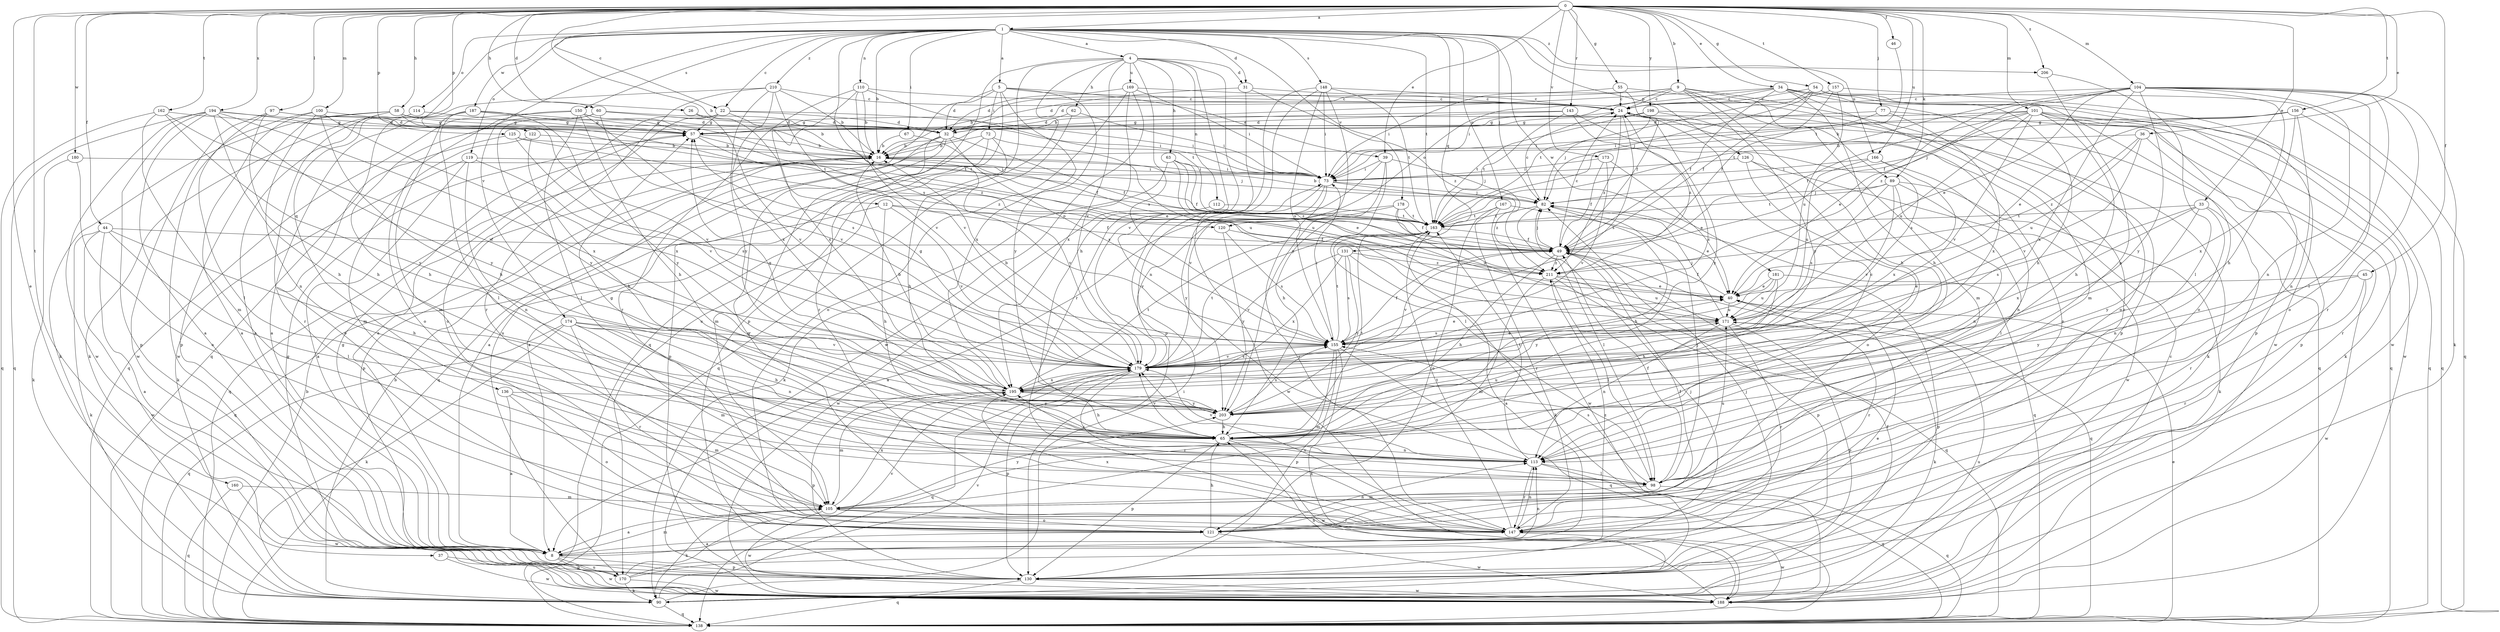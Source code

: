 strict digraph  {
0;
1;
4;
5;
8;
9;
12;
16;
22;
24;
26;
31;
32;
33;
34;
36;
37;
39;
40;
44;
45;
46;
49;
54;
55;
57;
58;
60;
62;
63;
65;
67;
72;
73;
77;
82;
89;
90;
97;
98;
100;
101;
104;
105;
110;
112;
113;
114;
119;
120;
121;
122;
125;
126;
130;
131;
136;
138;
143;
147;
148;
150;
155;
156;
157;
160;
162;
163;
166;
167;
169;
170;
171;
173;
174;
178;
179;
180;
181;
187;
188;
194;
195;
198;
203;
206;
210;
211;
0 -> 1  [label=a];
0 -> 9  [label=b];
0 -> 12  [label=b];
0 -> 22  [label=c];
0 -> 26  [label=d];
0 -> 33  [label=e];
0 -> 34  [label=e];
0 -> 36  [label=e];
0 -> 37  [label=e];
0 -> 39  [label=e];
0 -> 44  [label=f];
0 -> 45  [label=f];
0 -> 46  [label=f];
0 -> 54  [label=g];
0 -> 55  [label=g];
0 -> 58  [label=h];
0 -> 60  [label=h];
0 -> 77  [label=j];
0 -> 89  [label=k];
0 -> 97  [label=l];
0 -> 100  [label=m];
0 -> 101  [label=m];
0 -> 104  [label=m];
0 -> 122  [label=p];
0 -> 125  [label=p];
0 -> 143  [label=r];
0 -> 156  [label=t];
0 -> 157  [label=t];
0 -> 160  [label=t];
0 -> 162  [label=t];
0 -> 166  [label=u];
0 -> 173  [label=v];
0 -> 180  [label=w];
0 -> 194  [label=x];
0 -> 198  [label=y];
0 -> 206  [label=z];
1 -> 4  [label=a];
1 -> 5  [label=a];
1 -> 16  [label=b];
1 -> 22  [label=c];
1 -> 31  [label=d];
1 -> 67  [label=i];
1 -> 82  [label=j];
1 -> 110  [label=n];
1 -> 114  [label=o];
1 -> 119  [label=o];
1 -> 126  [label=p];
1 -> 131  [label=q];
1 -> 136  [label=q];
1 -> 148  [label=s];
1 -> 150  [label=s];
1 -> 155  [label=s];
1 -> 163  [label=t];
1 -> 166  [label=u];
1 -> 167  [label=u];
1 -> 174  [label=v];
1 -> 178  [label=v];
1 -> 181  [label=w];
1 -> 187  [label=w];
1 -> 206  [label=z];
1 -> 210  [label=z];
4 -> 31  [label=d];
4 -> 62  [label=h];
4 -> 63  [label=h];
4 -> 65  [label=h];
4 -> 112  [label=n];
4 -> 130  [label=p];
4 -> 138  [label=q];
4 -> 147  [label=r];
4 -> 155  [label=s];
4 -> 169  [label=u];
4 -> 170  [label=u];
4 -> 179  [label=v];
5 -> 24  [label=c];
5 -> 32  [label=d];
5 -> 39  [label=e];
5 -> 72  [label=i];
5 -> 147  [label=r];
5 -> 170  [label=u];
5 -> 195  [label=x];
5 -> 203  [label=y];
8 -> 57  [label=g];
8 -> 105  [label=m];
8 -> 113  [label=n];
8 -> 130  [label=p];
8 -> 170  [label=u];
8 -> 188  [label=w];
8 -> 211  [label=z];
9 -> 16  [label=b];
9 -> 24  [label=c];
9 -> 65  [label=h];
9 -> 73  [label=i];
9 -> 89  [label=k];
9 -> 105  [label=m];
9 -> 120  [label=o];
9 -> 130  [label=p];
9 -> 203  [label=y];
12 -> 49  [label=f];
12 -> 65  [label=h];
12 -> 120  [label=o];
12 -> 138  [label=q];
12 -> 179  [label=v];
16 -> 73  [label=i];
16 -> 82  [label=j];
16 -> 130  [label=p];
16 -> 138  [label=q];
16 -> 179  [label=v];
22 -> 8  [label=a];
22 -> 16  [label=b];
22 -> 32  [label=d];
22 -> 57  [label=g];
22 -> 73  [label=i];
22 -> 121  [label=o];
24 -> 57  [label=g];
24 -> 138  [label=q];
24 -> 155  [label=s];
24 -> 203  [label=y];
24 -> 211  [label=z];
26 -> 32  [label=d];
26 -> 179  [label=v];
31 -> 24  [label=c];
31 -> 32  [label=d];
31 -> 113  [label=n];
31 -> 211  [label=z];
32 -> 8  [label=a];
32 -> 16  [label=b];
32 -> 49  [label=f];
32 -> 105  [label=m];
32 -> 138  [label=q];
32 -> 147  [label=r];
32 -> 155  [label=s];
33 -> 113  [label=n];
33 -> 147  [label=r];
33 -> 155  [label=s];
33 -> 163  [label=t];
33 -> 195  [label=x];
33 -> 203  [label=y];
34 -> 16  [label=b];
34 -> 24  [label=c];
34 -> 49  [label=f];
34 -> 65  [label=h];
34 -> 73  [label=i];
34 -> 105  [label=m];
34 -> 121  [label=o];
34 -> 130  [label=p];
34 -> 138  [label=q];
36 -> 16  [label=b];
36 -> 147  [label=r];
36 -> 171  [label=u];
36 -> 179  [label=v];
36 -> 211  [label=z];
37 -> 130  [label=p];
37 -> 188  [label=w];
39 -> 65  [label=h];
39 -> 73  [label=i];
39 -> 82  [label=j];
39 -> 98  [label=l];
39 -> 179  [label=v];
40 -> 49  [label=f];
40 -> 147  [label=r];
40 -> 171  [label=u];
44 -> 8  [label=a];
44 -> 49  [label=f];
44 -> 65  [label=h];
44 -> 90  [label=k];
44 -> 98  [label=l];
44 -> 188  [label=w];
45 -> 40  [label=e];
45 -> 147  [label=r];
45 -> 188  [label=w];
45 -> 203  [label=y];
46 -> 163  [label=t];
49 -> 24  [label=c];
49 -> 65  [label=h];
49 -> 82  [label=j];
49 -> 130  [label=p];
49 -> 138  [label=q];
49 -> 179  [label=v];
49 -> 211  [label=z];
54 -> 24  [label=c];
54 -> 49  [label=f];
54 -> 65  [label=h];
54 -> 82  [label=j];
54 -> 121  [label=o];
54 -> 163  [label=t];
54 -> 188  [label=w];
55 -> 24  [label=c];
55 -> 32  [label=d];
55 -> 49  [label=f];
55 -> 147  [label=r];
57 -> 16  [label=b];
57 -> 40  [label=e];
57 -> 171  [label=u];
58 -> 32  [label=d];
58 -> 57  [label=g];
58 -> 90  [label=k];
58 -> 130  [label=p];
58 -> 147  [label=r];
58 -> 179  [label=v];
60 -> 32  [label=d];
60 -> 65  [label=h];
60 -> 73  [label=i];
60 -> 155  [label=s];
60 -> 203  [label=y];
62 -> 32  [label=d];
62 -> 73  [label=i];
62 -> 138  [label=q];
63 -> 40  [label=e];
63 -> 49  [label=f];
63 -> 73  [label=i];
63 -> 90  [label=k];
63 -> 211  [label=z];
65 -> 24  [label=c];
65 -> 113  [label=n];
65 -> 130  [label=p];
65 -> 163  [label=t];
65 -> 171  [label=u];
65 -> 179  [label=v];
65 -> 188  [label=w];
67 -> 16  [label=b];
67 -> 49  [label=f];
72 -> 8  [label=a];
72 -> 16  [label=b];
72 -> 65  [label=h];
72 -> 130  [label=p];
72 -> 171  [label=u];
73 -> 82  [label=j];
73 -> 147  [label=r];
73 -> 188  [label=w];
73 -> 203  [label=y];
73 -> 211  [label=z];
77 -> 32  [label=d];
77 -> 73  [label=i];
77 -> 138  [label=q];
77 -> 195  [label=x];
82 -> 16  [label=b];
82 -> 24  [label=c];
82 -> 65  [label=h];
82 -> 98  [label=l];
82 -> 138  [label=q];
82 -> 163  [label=t];
89 -> 82  [label=j];
89 -> 90  [label=k];
89 -> 98  [label=l];
89 -> 113  [label=n];
89 -> 155  [label=s];
89 -> 163  [label=t];
89 -> 179  [label=v];
90 -> 16  [label=b];
90 -> 49  [label=f];
90 -> 73  [label=i];
90 -> 138  [label=q];
90 -> 179  [label=v];
97 -> 32  [label=d];
97 -> 65  [label=h];
97 -> 98  [label=l];
97 -> 188  [label=w];
97 -> 211  [label=z];
98 -> 49  [label=f];
98 -> 82  [label=j];
98 -> 105  [label=m];
98 -> 138  [label=q];
98 -> 155  [label=s];
98 -> 171  [label=u];
100 -> 8  [label=a];
100 -> 57  [label=g];
100 -> 65  [label=h];
100 -> 113  [label=n];
100 -> 188  [label=w];
100 -> 195  [label=x];
101 -> 40  [label=e];
101 -> 49  [label=f];
101 -> 57  [label=g];
101 -> 65  [label=h];
101 -> 73  [label=i];
101 -> 90  [label=k];
101 -> 130  [label=p];
101 -> 138  [label=q];
101 -> 171  [label=u];
101 -> 179  [label=v];
101 -> 188  [label=w];
104 -> 24  [label=c];
104 -> 40  [label=e];
104 -> 49  [label=f];
104 -> 65  [label=h];
104 -> 90  [label=k];
104 -> 98  [label=l];
104 -> 113  [label=n];
104 -> 121  [label=o];
104 -> 147  [label=r];
104 -> 163  [label=t];
104 -> 195  [label=x];
104 -> 203  [label=y];
104 -> 211  [label=z];
105 -> 8  [label=a];
105 -> 90  [label=k];
105 -> 121  [label=o];
105 -> 147  [label=r];
105 -> 188  [label=w];
105 -> 195  [label=x];
105 -> 203  [label=y];
110 -> 16  [label=b];
110 -> 24  [label=c];
110 -> 147  [label=r];
110 -> 163  [label=t];
110 -> 179  [label=v];
110 -> 195  [label=x];
112 -> 163  [label=t];
112 -> 188  [label=w];
113 -> 57  [label=g];
113 -> 98  [label=l];
113 -> 138  [label=q];
113 -> 147  [label=r];
113 -> 163  [label=t];
113 -> 179  [label=v];
113 -> 195  [label=x];
114 -> 8  [label=a];
114 -> 57  [label=g];
114 -> 90  [label=k];
119 -> 8  [label=a];
119 -> 73  [label=i];
119 -> 90  [label=k];
119 -> 113  [label=n];
119 -> 155  [label=s];
120 -> 49  [label=f];
120 -> 155  [label=s];
120 -> 203  [label=y];
121 -> 8  [label=a];
121 -> 65  [label=h];
121 -> 113  [label=n];
121 -> 188  [label=w];
122 -> 16  [label=b];
122 -> 65  [label=h];
122 -> 105  [label=m];
125 -> 16  [label=b];
125 -> 121  [label=o];
125 -> 179  [label=v];
125 -> 211  [label=z];
126 -> 73  [label=i];
126 -> 113  [label=n];
126 -> 121  [label=o];
126 -> 188  [label=w];
130 -> 82  [label=j];
130 -> 138  [label=q];
130 -> 188  [label=w];
131 -> 8  [label=a];
131 -> 155  [label=s];
131 -> 179  [label=v];
131 -> 195  [label=x];
131 -> 203  [label=y];
131 -> 211  [label=z];
136 -> 8  [label=a];
136 -> 105  [label=m];
136 -> 121  [label=o];
136 -> 203  [label=y];
138 -> 16  [label=b];
138 -> 40  [label=e];
143 -> 32  [label=d];
143 -> 57  [label=g];
143 -> 155  [label=s];
143 -> 163  [label=t];
143 -> 211  [label=z];
147 -> 49  [label=f];
147 -> 113  [label=n];
147 -> 163  [label=t];
147 -> 179  [label=v];
147 -> 188  [label=w];
147 -> 195  [label=x];
148 -> 24  [label=c];
148 -> 73  [label=i];
148 -> 130  [label=p];
148 -> 155  [label=s];
148 -> 163  [label=t];
148 -> 179  [label=v];
148 -> 203  [label=y];
150 -> 57  [label=g];
150 -> 65  [label=h];
150 -> 98  [label=l];
150 -> 121  [label=o];
150 -> 138  [label=q];
150 -> 163  [label=t];
150 -> 179  [label=v];
155 -> 40  [label=e];
155 -> 49  [label=f];
155 -> 73  [label=i];
155 -> 90  [label=k];
155 -> 105  [label=m];
155 -> 130  [label=p];
155 -> 138  [label=q];
155 -> 163  [label=t];
155 -> 179  [label=v];
156 -> 40  [label=e];
156 -> 57  [label=g];
156 -> 82  [label=j];
156 -> 113  [label=n];
156 -> 138  [label=q];
156 -> 195  [label=x];
157 -> 24  [label=c];
157 -> 49  [label=f];
157 -> 171  [label=u];
157 -> 188  [label=w];
160 -> 105  [label=m];
160 -> 138  [label=q];
160 -> 188  [label=w];
162 -> 57  [label=g];
162 -> 105  [label=m];
162 -> 138  [label=q];
162 -> 179  [label=v];
162 -> 203  [label=y];
163 -> 49  [label=f];
163 -> 90  [label=k];
166 -> 73  [label=i];
166 -> 113  [label=n];
166 -> 171  [label=u];
166 -> 195  [label=x];
167 -> 40  [label=e];
167 -> 121  [label=o];
167 -> 147  [label=r];
167 -> 163  [label=t];
167 -> 188  [label=w];
169 -> 24  [label=c];
169 -> 32  [label=d];
169 -> 73  [label=i];
169 -> 121  [label=o];
169 -> 188  [label=w];
169 -> 195  [label=x];
170 -> 40  [label=e];
170 -> 57  [label=g];
170 -> 82  [label=j];
170 -> 90  [label=k];
170 -> 179  [label=v];
170 -> 188  [label=w];
171 -> 82  [label=j];
171 -> 90  [label=k];
171 -> 113  [label=n];
171 -> 130  [label=p];
171 -> 147  [label=r];
171 -> 155  [label=s];
173 -> 40  [label=e];
173 -> 49  [label=f];
173 -> 73  [label=i];
173 -> 179  [label=v];
174 -> 65  [label=h];
174 -> 90  [label=k];
174 -> 105  [label=m];
174 -> 113  [label=n];
174 -> 138  [label=q];
174 -> 147  [label=r];
174 -> 155  [label=s];
174 -> 179  [label=v];
178 -> 8  [label=a];
178 -> 49  [label=f];
178 -> 163  [label=t];
178 -> 171  [label=u];
178 -> 179  [label=v];
179 -> 16  [label=b];
179 -> 24  [label=c];
179 -> 40  [label=e];
179 -> 57  [label=g];
179 -> 130  [label=p];
179 -> 138  [label=q];
179 -> 147  [label=r];
179 -> 155  [label=s];
179 -> 163  [label=t];
179 -> 195  [label=x];
180 -> 73  [label=i];
180 -> 90  [label=k];
180 -> 121  [label=o];
181 -> 40  [label=e];
181 -> 65  [label=h];
181 -> 130  [label=p];
181 -> 171  [label=u];
181 -> 203  [label=y];
187 -> 8  [label=a];
187 -> 57  [label=g];
187 -> 98  [label=l];
187 -> 105  [label=m];
187 -> 163  [label=t];
187 -> 203  [label=y];
188 -> 24  [label=c];
188 -> 65  [label=h];
188 -> 171  [label=u];
194 -> 8  [label=a];
194 -> 32  [label=d];
194 -> 65  [label=h];
194 -> 130  [label=p];
194 -> 138  [label=q];
194 -> 163  [label=t];
194 -> 188  [label=w];
194 -> 195  [label=x];
194 -> 203  [label=y];
195 -> 16  [label=b];
195 -> 57  [label=g];
195 -> 65  [label=h];
195 -> 105  [label=m];
195 -> 130  [label=p];
195 -> 163  [label=t];
195 -> 203  [label=y];
198 -> 57  [label=g];
198 -> 82  [label=j];
198 -> 90  [label=k];
198 -> 121  [label=o];
198 -> 163  [label=t];
203 -> 65  [label=h];
203 -> 155  [label=s];
206 -> 98  [label=l];
206 -> 113  [label=n];
210 -> 16  [label=b];
210 -> 24  [label=c];
210 -> 138  [label=q];
210 -> 147  [label=r];
210 -> 179  [label=v];
210 -> 195  [label=x];
210 -> 203  [label=y];
211 -> 40  [label=e];
211 -> 98  [label=l];
211 -> 105  [label=m];
211 -> 138  [label=q];
211 -> 171  [label=u];
}
